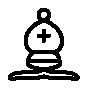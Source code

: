 % Converted from PostScript(TM) to MetaPost by pstoedit
% MetaPost backend contributed by Scott Pakin <scott+ps2ed_AT_pakin.org>
% pstoedit is Copyright (C) 1993 - 2020 Wolfgang Glunz <wglunz35_AT_pstoedit.net>

% Generate structured PostScript
prologues := 1;

% Display a given string with its *baseline* at a given location
% and with a given rotation angle
vardef showtext(expr origin)(expr angle)(expr string) =
  draw string infont defaultfont scaled defaultscale
    rotated angle shifted origin;
enddef;

beginfig(1);
drawoptions (withcolor (1.000000,1.000000,1.000000));
linecap := butt;
fill (6.750000,6.750000)..controls (9.292970,7.476560) and (14.332000,6.425780)..(16.875000,8.250000)
	..controls (19.417999,6.425780) and (24.457001,7.476560)..(27.000000,6.750000)
	..controls (27.000000,6.750000) and (28.238300,6.343750)..(29.250000,5.250000)
	..controls (28.738300,4.523440) and (28.011700,4.507810)..(27.000000,4.875000)
	..controls (24.457001,5.601560) and (19.417999,4.531250)..(16.875000,5.625000)
	..controls (14.332000,4.531250) and (9.292970,5.601560)..(6.750000,4.875000)
	..controls (5.734380,4.507810) and (5.007810,4.523440)..(4.500000,5.250000)
	..controls (5.515630,6.703130) and (6.750000,6.750000)..(6.750000,6.750000)
	--cycle;
fill (6.750000,6.750000)--cycle;
drawoptions (withcolor (0.000000,0.000000,0.000000));
pickup pencircle scaled 1.125000bp;
draw (6.750000,6.750000)..controls (9.292970,7.476560) and (14.332000,6.425780)..(16.875000,8.250000)
	..controls (19.417999,6.425780) and (24.457001,7.476560)..(27.000000,6.750000)
	..controls (27.000000,6.750000) and (28.238300,6.343750)..(29.250000,5.250000)
	..controls (28.738300,4.523440) and (28.011700,4.507810)..(27.000000,4.875000)
	..controls (24.457001,5.601560) and (19.417999,4.531250)..(16.875000,5.625000)
	..controls (14.332000,4.531250) and (9.292970,5.601560)..(6.750000,4.875000)
	..controls (5.734380,4.507810) and (5.007810,4.523440)..(4.500000,5.250000)
	..controls (5.515630,6.703130) and (6.750000,6.750000)..(6.750000,6.750000)
	--cycle;
draw (6.750000,6.750000);
drawoptions (withcolor (1.000000,1.000000,1.000000));
pickup pencircle scaled 0.000000bp;
fill (11.250000,9.750000)..controls (13.125000,7.875000) and (20.625000,7.875000)..(22.500000,9.750000)
	..controls (22.875000,10.875000) and (22.500000,11.250000)..(22.500000,11.250000)
	..controls (22.500000,13.125000) and (20.625000,14.250000)..(20.625000,14.250000)
	..controls (24.750000,15.375000) and (25.125000,22.875000)..(16.875000,25.875000)
	..controls (8.625000,22.875000) and (9.000000,15.375000)..(13.125000,14.250000)
	..controls (13.125000,14.250000) and (11.250000,13.125000)..(11.250000,11.250000)
	..controls (11.250000,11.250000) and (10.875000,10.875000)..(11.250000,9.750000)
	--cycle;
fill (11.250000,9.750000)--cycle;
drawoptions (withcolor (0.000000,0.000000,0.000000));
pickup pencircle scaled 1.125000bp;
draw (11.250000,9.750000)..controls (13.125000,7.875000) and (20.625000,7.875000)..(22.500000,9.750000)
	..controls (22.875000,10.875000) and (22.500000,11.250000)..(22.500000,11.250000)
	..controls (22.500000,13.125000) and (20.625000,14.250000)..(20.625000,14.250000)
	..controls (24.750000,15.375000) and (25.125000,22.875000)..(16.875000,25.875000)
	..controls (8.625000,22.875000) and (9.000000,15.375000)..(13.125000,14.250000)
	..controls (13.125000,14.250000) and (11.250000,13.125000)..(11.250000,11.250000)
	..controls (11.250000,11.250000) and (10.875000,10.875000)..(11.250000,9.750000)
	--cycle;
draw (11.250000,9.750000);
drawoptions (withcolor (1.000000,1.000000,1.000000));
pickup pencircle scaled 0.000000bp;
fill (18.750000,27.750000)..controls (18.750000,25.250000) and (15.000000,25.250000)..(15.000000,27.750000)
	..controls (15.000000,30.250000) and (18.750000,30.250000)..(18.750000,27.750000)
	--cycle;
fill (18.750000,27.750000)--cycle;
drawoptions (withcolor (0.000000,0.000000,0.000000));
pickup pencircle scaled 1.125000bp;
draw (18.750000,27.750000)..controls (18.750000,25.250000) and (15.000000,25.250000)..(15.000000,27.750000)
	..controls (15.000000,30.250000) and (18.750000,30.250000)..(18.750000,27.750000)
	--cycle;
draw (18.750000,27.750000);
linecap := rounded;
linejoin := mitered;
draw (13.125000,14.250000)--(20.625000,14.250000);
draw (11.250000,11.250000)--(22.500000,11.250000);
draw (16.875000,22.125000)--(16.875000,18.375000);
draw (15.000000,20.250000)--(18.750000,20.250000);
endfig;
end
